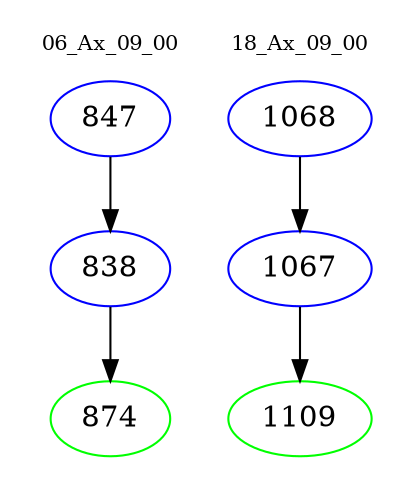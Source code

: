 digraph{
subgraph cluster_0 {
color = white
label = "06_Ax_09_00";
fontsize=10;
T0_847 [label="847", color="blue"]
T0_847 -> T0_838 [color="black"]
T0_838 [label="838", color="blue"]
T0_838 -> T0_874 [color="black"]
T0_874 [label="874", color="green"]
}
subgraph cluster_1 {
color = white
label = "18_Ax_09_00";
fontsize=10;
T1_1068 [label="1068", color="blue"]
T1_1068 -> T1_1067 [color="black"]
T1_1067 [label="1067", color="blue"]
T1_1067 -> T1_1109 [color="black"]
T1_1109 [label="1109", color="green"]
}
}
